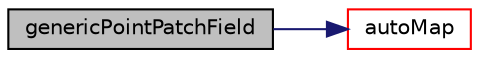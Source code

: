 digraph "genericPointPatchField"
{
  bgcolor="transparent";
  edge [fontname="Helvetica",fontsize="10",labelfontname="Helvetica",labelfontsize="10"];
  node [fontname="Helvetica",fontsize="10",shape=record];
  rankdir="LR";
  Node617 [label="genericPointPatchField",height=0.2,width=0.4,color="black", fillcolor="grey75", style="filled", fontcolor="black"];
  Node617 -> Node618 [color="midnightblue",fontsize="10",style="solid",fontname="Helvetica"];
  Node618 [label="autoMap",height=0.2,width=0.4,color="red",URL="$a24693.html#a29ce2a7cdc96cffba66b33b9ab1355a4",tooltip="Map (and resize as needed) from self given a mapping object. "];
}
